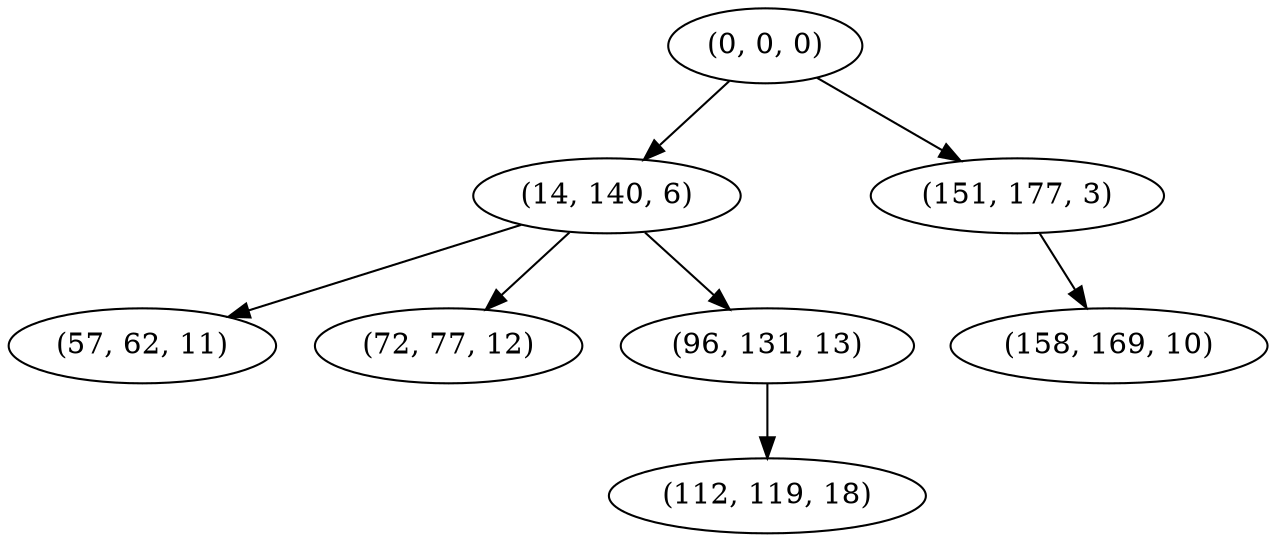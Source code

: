 digraph tree {
    "(0, 0, 0)";
    "(14, 140, 6)";
    "(57, 62, 11)";
    "(72, 77, 12)";
    "(96, 131, 13)";
    "(112, 119, 18)";
    "(151, 177, 3)";
    "(158, 169, 10)";
    "(0, 0, 0)" -> "(14, 140, 6)";
    "(0, 0, 0)" -> "(151, 177, 3)";
    "(14, 140, 6)" -> "(57, 62, 11)";
    "(14, 140, 6)" -> "(72, 77, 12)";
    "(14, 140, 6)" -> "(96, 131, 13)";
    "(96, 131, 13)" -> "(112, 119, 18)";
    "(151, 177, 3)" -> "(158, 169, 10)";
}
